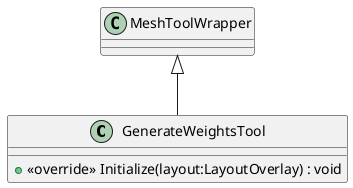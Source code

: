 @startuml
class GenerateWeightsTool {
    + <<override>> Initialize(layout:LayoutOverlay) : void
}
MeshToolWrapper <|-- GenerateWeightsTool
@enduml
